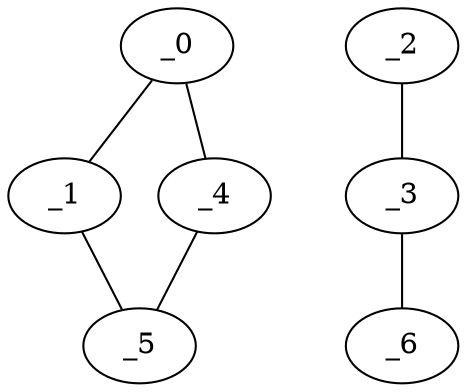graph HP1_0124 {
	_0	 [x="1.35135",
		y="2.71632"];
	_1	 [x="1.10179",
		y="1.02534"];
	_0 -- _1;
	_4	 [x="0.990893",
		y="2.01753"];
	_0 -- _4;
	_5	 [x="1.79976",
		y="1.34616"];
	_1 -- _5;
	_2	 [x="2.17485",
		y="0.780774"];
	_3	 [x="2.05",
		y="2.86"];
	_2 -- _3;
	_6	 [x="2.38882",
		y="1.15196"];
	_3 -- _6;
	_4 -- _5;
}
